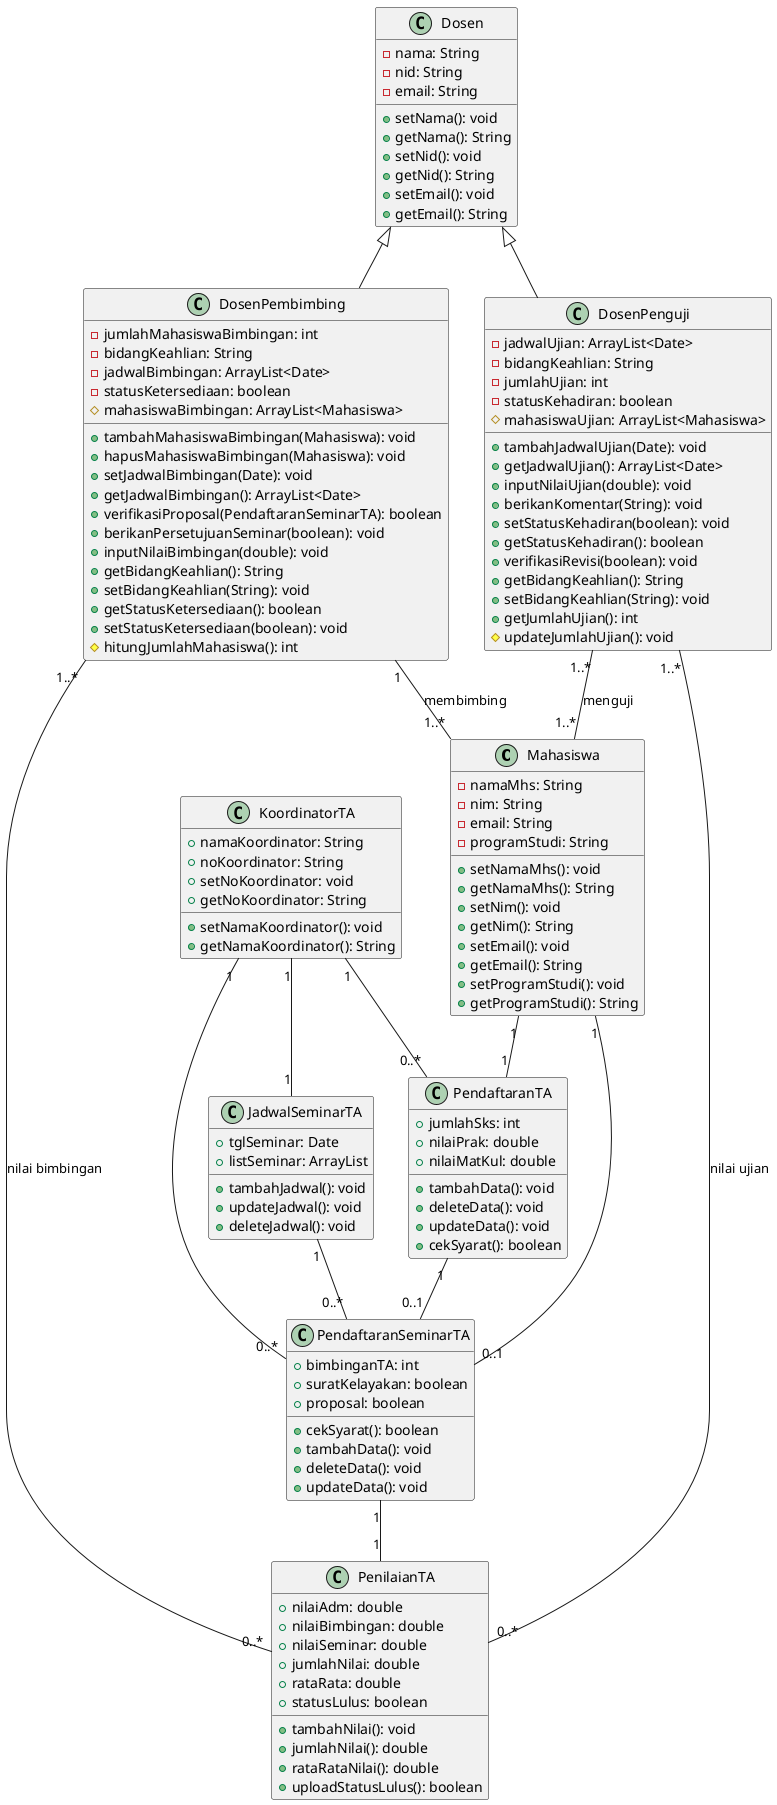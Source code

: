 @startuml

class Mahasiswa {
 -namaMhs: String
 -nim: String
 -email: String
 -programStudi: String
 +setNamaMhs(): void
 +getNamaMhs(): String
 +setNim(): void
 +getNim(): String
 +setEmail(): void
 +getEmail(): String
 +setProgramStudi(): void
 +getProgramStudi(): String
}

class PendaftaranTA {
 +jumlahSks: int
 +nilaiPrak: double
 +nilaiMatKul: double
 +tambahData(): void
 +deleteData(): void
 +updateData(): void
 +cekSyarat(): boolean
}

class PendaftaranSeminarTA {
 +bimbinganTA: int
 +suratKelayakan: boolean
 +proposal: boolean
 +cekSyarat(): boolean
 +tambahData(): void
 +deleteData(): void
 +updateData(): void
}

class JadwalSeminarTA {
 +tglSeminar: Date
 +listSeminar: ArrayList
 +tambahJadwal(): void
 +updateJadwal(): void
 +deleteJadwal(): void
}

class KoordinatorTA {
 +namaKoordinator: String
 +noKoordinator: String
 +setNamaKoordinator(): void
 +getNamaKoordinator(): String
 +setNoKoordinator: void
 +getNoKoordinator: String
}

class PenilaianTA {
 +nilaiAdm: double
 +nilaiBimbingan: double
 +nilaiSeminar: double
 +jumlahNilai: double
 +rataRata: double
 +statusLulus: boolean
 +tambahNilai(): void
 +jumlahNilai(): double
 +rataRataNilai(): double
 +uploadStatusLulus(): boolean
}

class Dosen {
 -nama: String
 -nid: String
 -email: String
 +setNama(): void
 +getNama(): String
 +setNid(): void
 +getNid(): String
 +setEmail(): void
 +getEmail(): String
}

class DosenPembimbing {
 -jumlahMahasiswaBimbingan: int
 -bidangKeahlian: String
 -jadwalBimbingan: ArrayList<Date>
 -statusKetersediaan: boolean
 #mahasiswaBimbingan: ArrayList<Mahasiswa>
 +tambahMahasiswaBimbingan(Mahasiswa): void
 +hapusMahasiswaBimbingan(Mahasiswa): void
 +setJadwalBimbingan(Date): void
 +getJadwalBimbingan(): ArrayList<Date>
 +verifikasiProposal(PendaftaranSeminarTA): boolean
 +berikanPersetujuanSeminar(boolean): void
 +inputNilaiBimbingan(double): void
 +getBidangKeahlian(): String
 +setBidangKeahlian(String): void
 +getStatusKetersediaan(): boolean
 +setStatusKetersediaan(boolean): void
 #hitungJumlahMahasiswa(): int
}

class DosenPenguji {
 -jadwalUjian: ArrayList<Date>
 -bidangKeahlian: String
 -jumlahUjian: int
 -statusKehadiran: boolean
 #mahasiswaUjian: ArrayList<Mahasiswa>
 +tambahJadwalUjian(Date): void
 +getJadwalUjian(): ArrayList<Date>
 +inputNilaiUjian(double): void
 +berikanKomentar(String): void
 +setStatusKehadiran(boolean): void
 +getStatusKehadiran(): boolean
 +verifikasiRevisi(boolean): void
 +getBidangKeahlian(): String
 +setBidangKeahlian(String): void
 +getJumlahUjian(): int
 #updateJumlahUjian(): void
}

Mahasiswa "1" -- "1" PendaftaranTA
Mahasiswa "1" -- "0..1" PendaftaranSeminarTA
PendaftaranTA "1" -- "0..1" PendaftaranSeminarTA
PendaftaranSeminarTA "1" -- "1" PenilaianTA

KoordinatorTA "1" -- "0..*" PendaftaranTA
KoordinatorTA "1" -- "0..*" PendaftaranSeminarTA
KoordinatorTA "1" -- "1" JadwalSeminarTA

JadwalSeminarTA "1" -- "0..*" PendaftaranSeminarTA

Dosen <|-- DosenPembimbing
Dosen <|-- DosenPenguji

DosenPembimbing "1" -- "1..*" Mahasiswa : membimbing
DosenPenguji "1..*" -- "1..*" Mahasiswa : menguji

DosenPembimbing "1..*" -- "0..*" PenilaianTA : nilai bimbingan
DosenPenguji "1..*" -- "0..*" PenilaianTA : nilai ujian

@enduml
